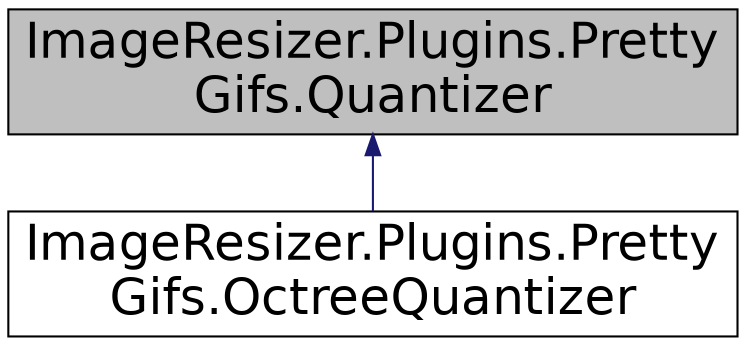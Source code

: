 digraph "ImageResizer.Plugins.PrettyGifs.Quantizer"
{
  edge [fontname="Helvetica",fontsize="24",labelfontname="Helvetica",labelfontsize="24"];
  node [fontname="Helvetica",fontsize="24",shape=record];
  Node1 [label="ImageResizer.Plugins.Pretty\lGifs.Quantizer",height=0.2,width=0.4,color="black", fillcolor="grey75", style="filled" fontcolor="black"];
  Node1 -> Node2 [dir="back",color="midnightblue",fontsize="24",style="solid",fontname="Helvetica"];
  Node2 [label="ImageResizer.Plugins.Pretty\lGifs.OctreeQuantizer",height=0.2,width=0.4,color="black", fillcolor="white", style="filled",URL="$class_image_resizer_1_1_plugins_1_1_pretty_gifs_1_1_octree_quantizer.html",tooltip="Quantize using an Octree "];
}
